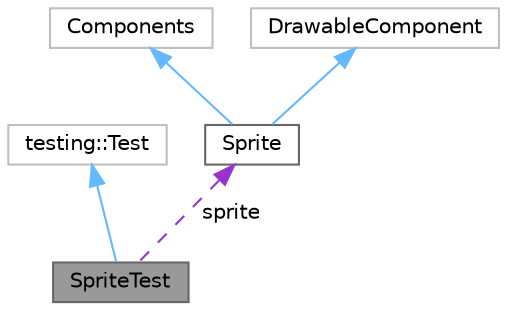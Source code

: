 digraph "SpriteTest"
{
 // LATEX_PDF_SIZE
  bgcolor="transparent";
  edge [fontname=Helvetica,fontsize=10,labelfontname=Helvetica,labelfontsize=10];
  node [fontname=Helvetica,fontsize=10,shape=box,height=0.2,width=0.4];
  Node1 [label="SpriteTest",height=0.2,width=0.4,color="gray40", fillcolor="grey60", style="filled", fontcolor="black",tooltip=" "];
  Node2 -> Node1 [dir="back",color="steelblue1",style="solid"];
  Node2 [label="testing::Test",height=0.2,width=0.4,color="grey75", fillcolor="white", style="filled",tooltip=" "];
  Node3 -> Node1 [dir="back",color="darkorchid3",style="dashed",label=" sprite" ];
  Node3 [label="Sprite",height=0.2,width=0.4,color="gray40", fillcolor="white", style="filled",URL="$d1/d6d/classSprite.html",tooltip="Sprite class: Sprite is a class that represents the rendering properties of a Component."];
  Node4 -> Node3 [dir="back",color="steelblue1",style="solid"];
  Node4 [label="Components",height=0.2,width=0.4,color="grey75", fillcolor="white", style="filled",URL="$db/d46/classComponents.html",tooltip=" "];
  Node5 -> Node3 [dir="back",color="steelblue1",style="solid"];
  Node5 [label="DrawableComponent",height=0.2,width=0.4,color="grey75", fillcolor="white", style="filled",URL="$d2/db3/classDrawableComponent.html",tooltip=" "];
}
